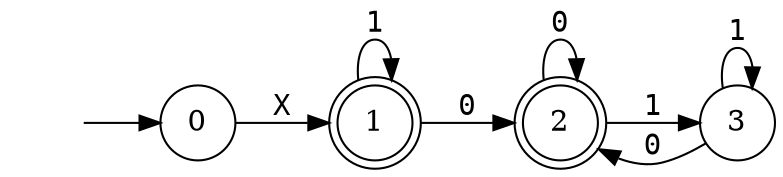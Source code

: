 digraph MONA_DFA {
 rankdir = LR;
 center = true;
 size = "7.5,10.5";
 edge [fontname = Courier];
 node [height = .5, width = .5];
 node [shape = doublecircle]; 1; 2;
 node [shape = circle]; 0; 3;
 node [shape = box];
 init [shape = plaintext, label = ""];
 init -> 0;
 0 -> 1 [label="X"];
 1 -> 1 [label="1"];
 1 -> 2 [label="0"];
 2 -> 2 [label="0"];
 2 -> 3 [label="1"];
 3 -> 2 [label="0"];
 3 -> 3 [label="1"];
}
